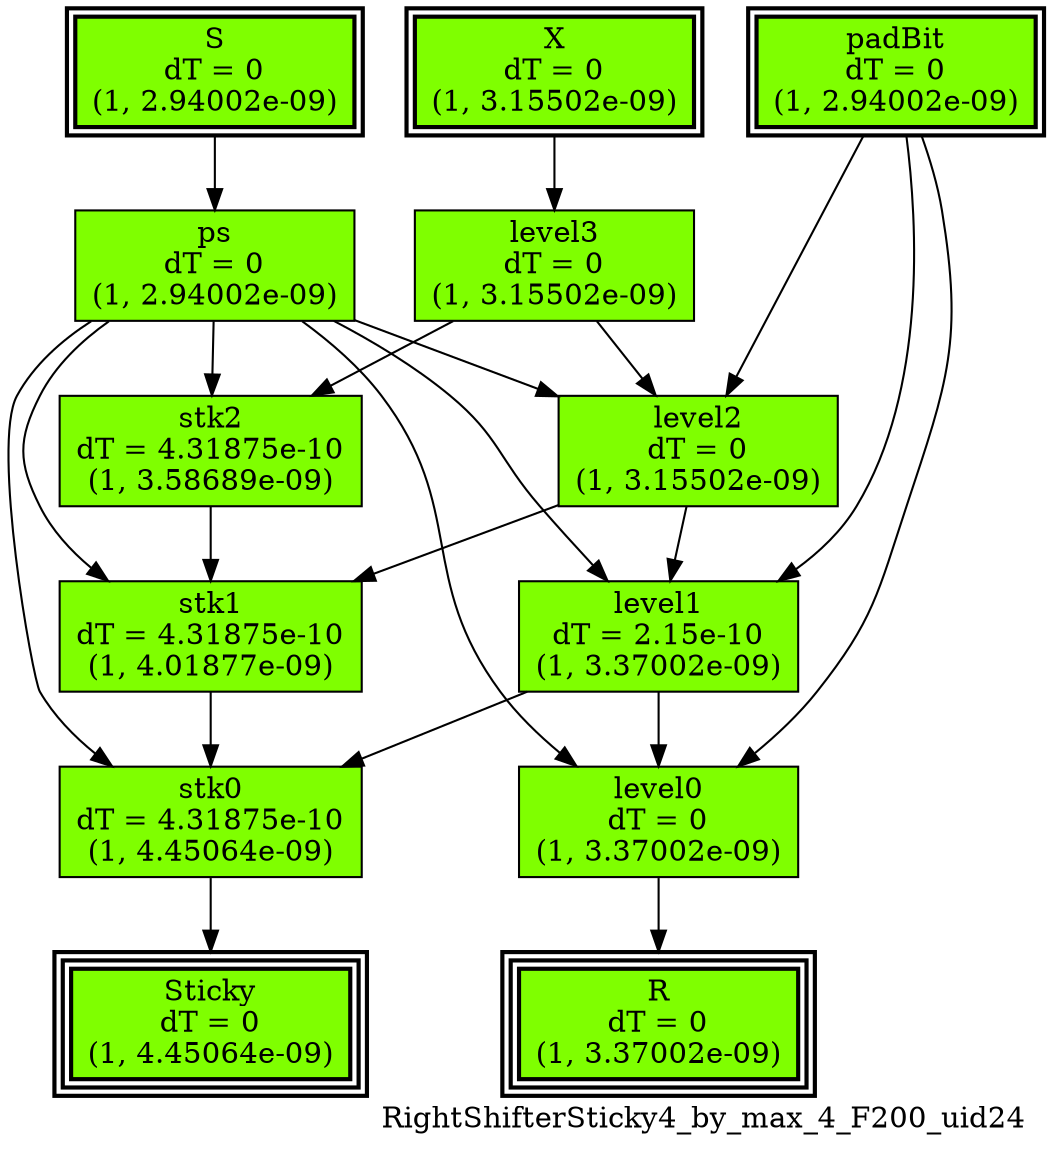 digraph RightShifterSticky4_by_max_4_F200_uid24
{
	//graph drawing options
	label=RightShifterSticky4_by_max_4_F200_uid24;
	labelloc=bottom;
	labeljust=right;
	ratio=auto;
	nodesep=0.25;
	ranksep=0.5;

	//input/output signals of operator RightShifterSticky4_by_max_4_F200_uid24
	X__RightShifterSticky4_by_max_4_F200_uid24 [ label="X\ndT = 0\n(1, 3.15502e-09)", shape=box, color=black, style="bold, filled", fillcolor=chartreuse, peripheries=2 ];
	S__RightShifterSticky4_by_max_4_F200_uid24 [ label="S\ndT = 0\n(1, 2.94002e-09)", shape=box, color=black, style="bold, filled", fillcolor=chartreuse, peripheries=2 ];
	padBit__RightShifterSticky4_by_max_4_F200_uid24 [ label="padBit\ndT = 0\n(1, 2.94002e-09)", shape=box, color=black, style="bold, filled", fillcolor=chartreuse, peripheries=2 ];
	R__RightShifterSticky4_by_max_4_F200_uid24 [ label="R\ndT = 0\n(1, 3.37002e-09)", shape=box, color=black, style="bold, filled", fillcolor=chartreuse, peripheries=3 ];
	Sticky__RightShifterSticky4_by_max_4_F200_uid24 [ label="Sticky\ndT = 0\n(1, 4.45064e-09)", shape=box, color=black, style="bold, filled", fillcolor=chartreuse, peripheries=3 ];
	{rank=same X__RightShifterSticky4_by_max_4_F200_uid24, S__RightShifterSticky4_by_max_4_F200_uid24, padBit__RightShifterSticky4_by_max_4_F200_uid24};
	{rank=same R__RightShifterSticky4_by_max_4_F200_uid24, Sticky__RightShifterSticky4_by_max_4_F200_uid24};
	//internal signals of operator RightShifterSticky4_by_max_4_F200_uid24
	ps__RightShifterSticky4_by_max_4_F200_uid24 [ label="ps\ndT = 0\n(1, 2.94002e-09)", shape=box, color=black, style=filled, fillcolor=chartreuse, peripheries=1 ];
	level3__RightShifterSticky4_by_max_4_F200_uid24 [ label="level3\ndT = 0\n(1, 3.15502e-09)", shape=box, color=black, style=filled, fillcolor=chartreuse, peripheries=1 ];
	stk2__RightShifterSticky4_by_max_4_F200_uid24 [ label="stk2\ndT = 4.31875e-10\n(1, 3.58689e-09)", shape=box, color=black, style=filled, fillcolor=chartreuse, peripheries=1 ];
	level2__RightShifterSticky4_by_max_4_F200_uid24 [ label="level2\ndT = 0\n(1, 3.15502e-09)", shape=box, color=black, style=filled, fillcolor=chartreuse, peripheries=1 ];
	stk1__RightShifterSticky4_by_max_4_F200_uid24 [ label="stk1\ndT = 4.31875e-10\n(1, 4.01877e-09)", shape=box, color=black, style=filled, fillcolor=chartreuse, peripheries=1 ];
	level1__RightShifterSticky4_by_max_4_F200_uid24 [ label="level1\ndT = 2.15e-10\n(1, 3.37002e-09)", shape=box, color=black, style=filled, fillcolor=chartreuse, peripheries=1 ];
	stk0__RightShifterSticky4_by_max_4_F200_uid24 [ label="stk0\ndT = 4.31875e-10\n(1, 4.45064e-09)", shape=box, color=black, style=filled, fillcolor=chartreuse, peripheries=1 ];
	level0__RightShifterSticky4_by_max_4_F200_uid24 [ label="level0\ndT = 0\n(1, 3.37002e-09)", shape=box, color=black, style=filled, fillcolor=chartreuse, peripheries=1 ];

	//subcomponents of operator RightShifterSticky4_by_max_4_F200_uid24

	//input and internal signal connections of operator RightShifterSticky4_by_max_4_F200_uid24
	X__RightShifterSticky4_by_max_4_F200_uid24 -> level3__RightShifterSticky4_by_max_4_F200_uid24 [ arrowhead=normal, arrowsize=1.0, arrowtail=normal, color=black, dir=forward  ];
	S__RightShifterSticky4_by_max_4_F200_uid24 -> ps__RightShifterSticky4_by_max_4_F200_uid24 [ arrowhead=normal, arrowsize=1.0, arrowtail=normal, color=black, dir=forward  ];
	padBit__RightShifterSticky4_by_max_4_F200_uid24 -> level2__RightShifterSticky4_by_max_4_F200_uid24 [ arrowhead=normal, arrowsize=1.0, arrowtail=normal, color=black, dir=forward  ];
	padBit__RightShifterSticky4_by_max_4_F200_uid24 -> level1__RightShifterSticky4_by_max_4_F200_uid24 [ arrowhead=normal, arrowsize=1.0, arrowtail=normal, color=black, dir=forward  ];
	padBit__RightShifterSticky4_by_max_4_F200_uid24 -> level0__RightShifterSticky4_by_max_4_F200_uid24 [ arrowhead=normal, arrowsize=1.0, arrowtail=normal, color=black, dir=forward  ];
	ps__RightShifterSticky4_by_max_4_F200_uid24 -> stk2__RightShifterSticky4_by_max_4_F200_uid24 [ arrowhead=normal, arrowsize=1.0, arrowtail=normal, color=black, dir=forward  ];
	ps__RightShifterSticky4_by_max_4_F200_uid24 -> level2__RightShifterSticky4_by_max_4_F200_uid24 [ arrowhead=normal, arrowsize=1.0, arrowtail=normal, color=black, dir=forward  ];
	ps__RightShifterSticky4_by_max_4_F200_uid24 -> stk1__RightShifterSticky4_by_max_4_F200_uid24 [ arrowhead=normal, arrowsize=1.0, arrowtail=normal, color=black, dir=forward  ];
	ps__RightShifterSticky4_by_max_4_F200_uid24 -> level1__RightShifterSticky4_by_max_4_F200_uid24 [ arrowhead=normal, arrowsize=1.0, arrowtail=normal, color=black, dir=forward  ];
	ps__RightShifterSticky4_by_max_4_F200_uid24 -> stk0__RightShifterSticky4_by_max_4_F200_uid24 [ arrowhead=normal, arrowsize=1.0, arrowtail=normal, color=black, dir=forward  ];
	ps__RightShifterSticky4_by_max_4_F200_uid24 -> level0__RightShifterSticky4_by_max_4_F200_uid24 [ arrowhead=normal, arrowsize=1.0, arrowtail=normal, color=black, dir=forward  ];
	level3__RightShifterSticky4_by_max_4_F200_uid24 -> stk2__RightShifterSticky4_by_max_4_F200_uid24 [ arrowhead=normal, arrowsize=1.0, arrowtail=normal, color=black, dir=forward  ];
	level3__RightShifterSticky4_by_max_4_F200_uid24 -> level2__RightShifterSticky4_by_max_4_F200_uid24 [ arrowhead=normal, arrowsize=1.0, arrowtail=normal, color=black, dir=forward  ];
	stk2__RightShifterSticky4_by_max_4_F200_uid24 -> stk1__RightShifterSticky4_by_max_4_F200_uid24 [ arrowhead=normal, arrowsize=1.0, arrowtail=normal, color=black, dir=forward  ];
	level2__RightShifterSticky4_by_max_4_F200_uid24 -> stk1__RightShifterSticky4_by_max_4_F200_uid24 [ arrowhead=normal, arrowsize=1.0, arrowtail=normal, color=black, dir=forward  ];
	level2__RightShifterSticky4_by_max_4_F200_uid24 -> level1__RightShifterSticky4_by_max_4_F200_uid24 [ arrowhead=normal, arrowsize=1.0, arrowtail=normal, color=black, dir=forward  ];
	stk1__RightShifterSticky4_by_max_4_F200_uid24 -> stk0__RightShifterSticky4_by_max_4_F200_uid24 [ arrowhead=normal, arrowsize=1.0, arrowtail=normal, color=black, dir=forward  ];
	level1__RightShifterSticky4_by_max_4_F200_uid24 -> stk0__RightShifterSticky4_by_max_4_F200_uid24 [ arrowhead=normal, arrowsize=1.0, arrowtail=normal, color=black, dir=forward  ];
	level1__RightShifterSticky4_by_max_4_F200_uid24 -> level0__RightShifterSticky4_by_max_4_F200_uid24 [ arrowhead=normal, arrowsize=1.0, arrowtail=normal, color=black, dir=forward  ];
	stk0__RightShifterSticky4_by_max_4_F200_uid24 -> Sticky__RightShifterSticky4_by_max_4_F200_uid24 [ arrowhead=normal, arrowsize=1.0, arrowtail=normal, color=black, dir=forward  ];
	level0__RightShifterSticky4_by_max_4_F200_uid24 -> R__RightShifterSticky4_by_max_4_F200_uid24 [ arrowhead=normal, arrowsize=1.0, arrowtail=normal, color=black, dir=forward  ];
}

